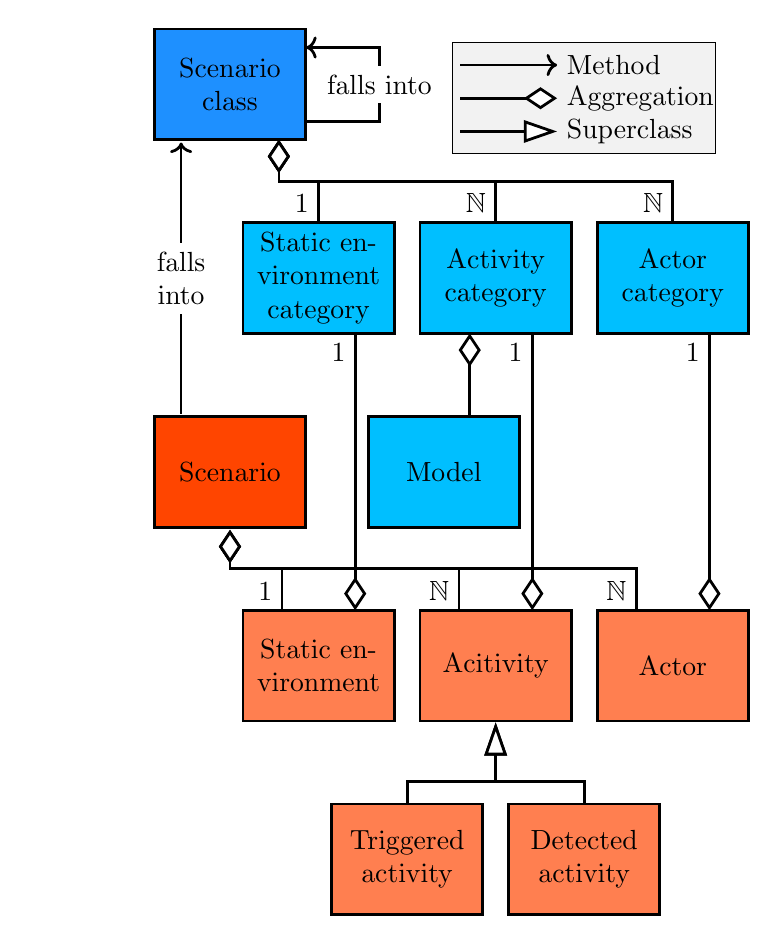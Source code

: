 \definecolor{scenarioclass}{RGB}{30, 144, 255}
\definecolor{category}{RGB}{0, 191, 255}
\definecolor{scenario}{RGB}{255, 69, 0}
\definecolor{otherclass}{RGB}{255, 127, 80}
\newlength\blockwidth
\newlength\blockheight
\newlength\blockx
\newlength\blocky
\newlength\legendwidth
\setlength{\blockwidth}{5.3em}
\setlength{\blockheight}{4em}
\setlength{\blockx}{6.4em}
\setlength{\blocky}{-7em}
\setlength{\legendwidth}{3.5em}
\tikzstyle{class}=[draw, text width=\blockwidth-.5em, align=center, minimum height=\blockheight, line width=1pt, minimum width=\blockwidth]
\tikzstyle{aggregation}=[-{Diamond[width=8pt, length=12pt, fill=white]}, line width=1pt]
\tikzstyle{falls into}=[->, line width=1pt]
\tikzstyle{superclass}=[-{Triangle[width=8pt, length=12pt, fill=white]}, line width=1pt]
\begin{tikzpicture}
% Classes
\node[class, fill=scenarioclass](scenario class) at (.5\blockx,0) {Scenario class};
\node[class, fill=category](staticcategory) at (\blockx, \blocky) {Static environment category};
\node[class, fill=category](activitycategory) at (2\blockx, \blocky) {Activity category};
\node[class, fill=category](model) at (1.5\blockx+0.25\blockwidth, 2\blocky) {Model};
\node[class, fill=category](actorcategory) at (3\blockx, \blocky) {Actor category};
\node[class, fill=scenario](scenario) at (.5\blockx, 2\blocky) {Scenario};
\node[class, fill=otherclass](static) at (\blockx, 3\blocky) {Static environment};
\node[class, fill=otherclass](activity) at (2\blockx, 3\blocky) {Acitivity};
\node[class, fill=otherclass](actor) at (3\blockx, 3\blocky) {Actor};
\node[class, fill=otherclass](triggered) at (1.5\blockx, 4\blocky) {Triggered activity};
\node[class, fill=otherclass](detected) at (2.5\blockx, 4\blocky) {Detected activity};

% Aggregation arrows for the scenario class
\node[coordinate, below of=scenario class, node distance=-\blocky/2, xshift=\blockwidth/3](helper scenario class){};
\node[coordinate, below of=scenario class, node distance=\blockheight/2, xshift=\blockwidth/3](aggregation scenario class){};
\foreach \class in {static, activity, actor}
{
	\node[coordinate, above of=\class category, node distance=\blockheight/2](helper \class){};  % Needed for later
	\draw[aggregation] (\class category) |- (helper scenario class) -- (aggregation scenario class);
}
\node[anchor=south east] at (helper static) {1};
\node[anchor=south east] at (helper activity) {$\mathbb{N}$};
\node[anchor=south east] at (helper actor) {$\mathbb{N}$};

% Aggregation arrow for the model
\node[coordinate, above of=model, node distance=\blockheight/2, xshift=-\blockwidth/8+\blockx/4](aggregation model){};
\node[coordinate, below of=activitycategory, node distance=\blockheight/2, xshift=\blockwidth/8-\blockx/4](aggregation activity category){};
\draw[aggregation] (aggregation model) -- (aggregation activity category);

% Aggregation arrow for scenario
\node[coordinate, below of=scenario, node distance=-\blocky/2](helper scenario){};
\node[coordinate, below of=scenario, node distance=\blockheight/2+1pt](aggregation scenario){};
\foreach \class in {static, activity, actor}
{
	\node[coordinate, above of=\class, node distance=\blockheight/2, xshift=-\blockwidth/4](helper \class){};
	\draw[aggregation] (helper \class) |- (helper scenario) -- (aggregation scenario);
}
\node[anchor=south east] at (helper static) {1};
\node[anchor=south east] at (helper activity) {$\mathbb{N}$};
\node[anchor=south east] at (helper actor) {$\mathbb{N}$};

% Aggregations for static environment, activity, and actor
\foreach \class in {static, activity, actor}
{
	\node[coordinate, below of=\class category, node distance=\blockheight/2, xshift=\blockwidth/4](category helper){};
	\node[coordinate, above of=\class, node distance=\blockheight/2, xshift=\blockwidth/4](helper){};
	\draw[aggregation] (category helper) -- (helper);
	\node[anchor=north east] at (category helper) {1};
}

% falls into arrows
\node[coordinate, right of=scenario class, node distance=\blockwidth/2+1pt, yshift=-\blockheight/3](helper1){};
\node[coordinate, right of=scenario class, node distance=\blockwidth/2+1pt, yshift=\blockheight/3](helper2){};
\node[coordinate, right of=helper1, node distance=\blockwidth/2](helper3){};
\node[coordinate, right of=helper2, node distance=\blockwidth/2](helper4){};
\draw[falls into] (helper1) -- (helper3) -- node[fill=white]{falls into} (helper4) -- (helper2);
\node[coordinate, above of=scenario, node distance=\blockheight/2+1pt, xshift=-\blockwidth/3](helper1){};
\node[coordinate, below of=scenario class, node distance=\blockheight/2+1pt, xshift=-\blockwidth/3](helper2){};
\draw[falls into] (helper1) -- node[fill=white, align=center]{falls\\into} (helper2);

% Superclass arrows
\node[coordinate, below of=activity, node distance=-.6\blocky](helper activity){};
\draw[superclass] (triggered) |- (helper activity) -- (activity);
\draw[superclass] (detected) |- (helper activity) -- (activity);

% Legend
\node[coordinate](legend) at (1.8\blockx, -.5em) {};
\node[draw, left of=legend, node distance=0.3em, minimum height=4em, minimum width=\legendwidth+6em, anchor=west, fill=gray!10]{};
\node[coordinate, right of=legend, node distance=\legendwidth](legend right){};
\draw[aggregation] (legend) -- (legend right);
\node[right of=legend right, node distance=0em, anchor=west]{Aggregation};
\node[coordinate, below of=legend, node distance=1.2em](helper1){};
\node[coordinate, below of=legend right, node distance=1.2em](helper2){};
\draw[superclass] (helper1) -- (helper2);
\node[right of=helper2, node distance=0em, anchor=west]{Superclass};
\node[coordinate, above of=legend, node distance=1.2em](helper1){};
\node[coordinate, above of=legend right, node distance=1.2em](helper2){};
\draw[falls into] (helper1) -- (helper2);
\node[right of=helper2, node distance=0em, anchor=west]{Method};

\end{tikzpicture}